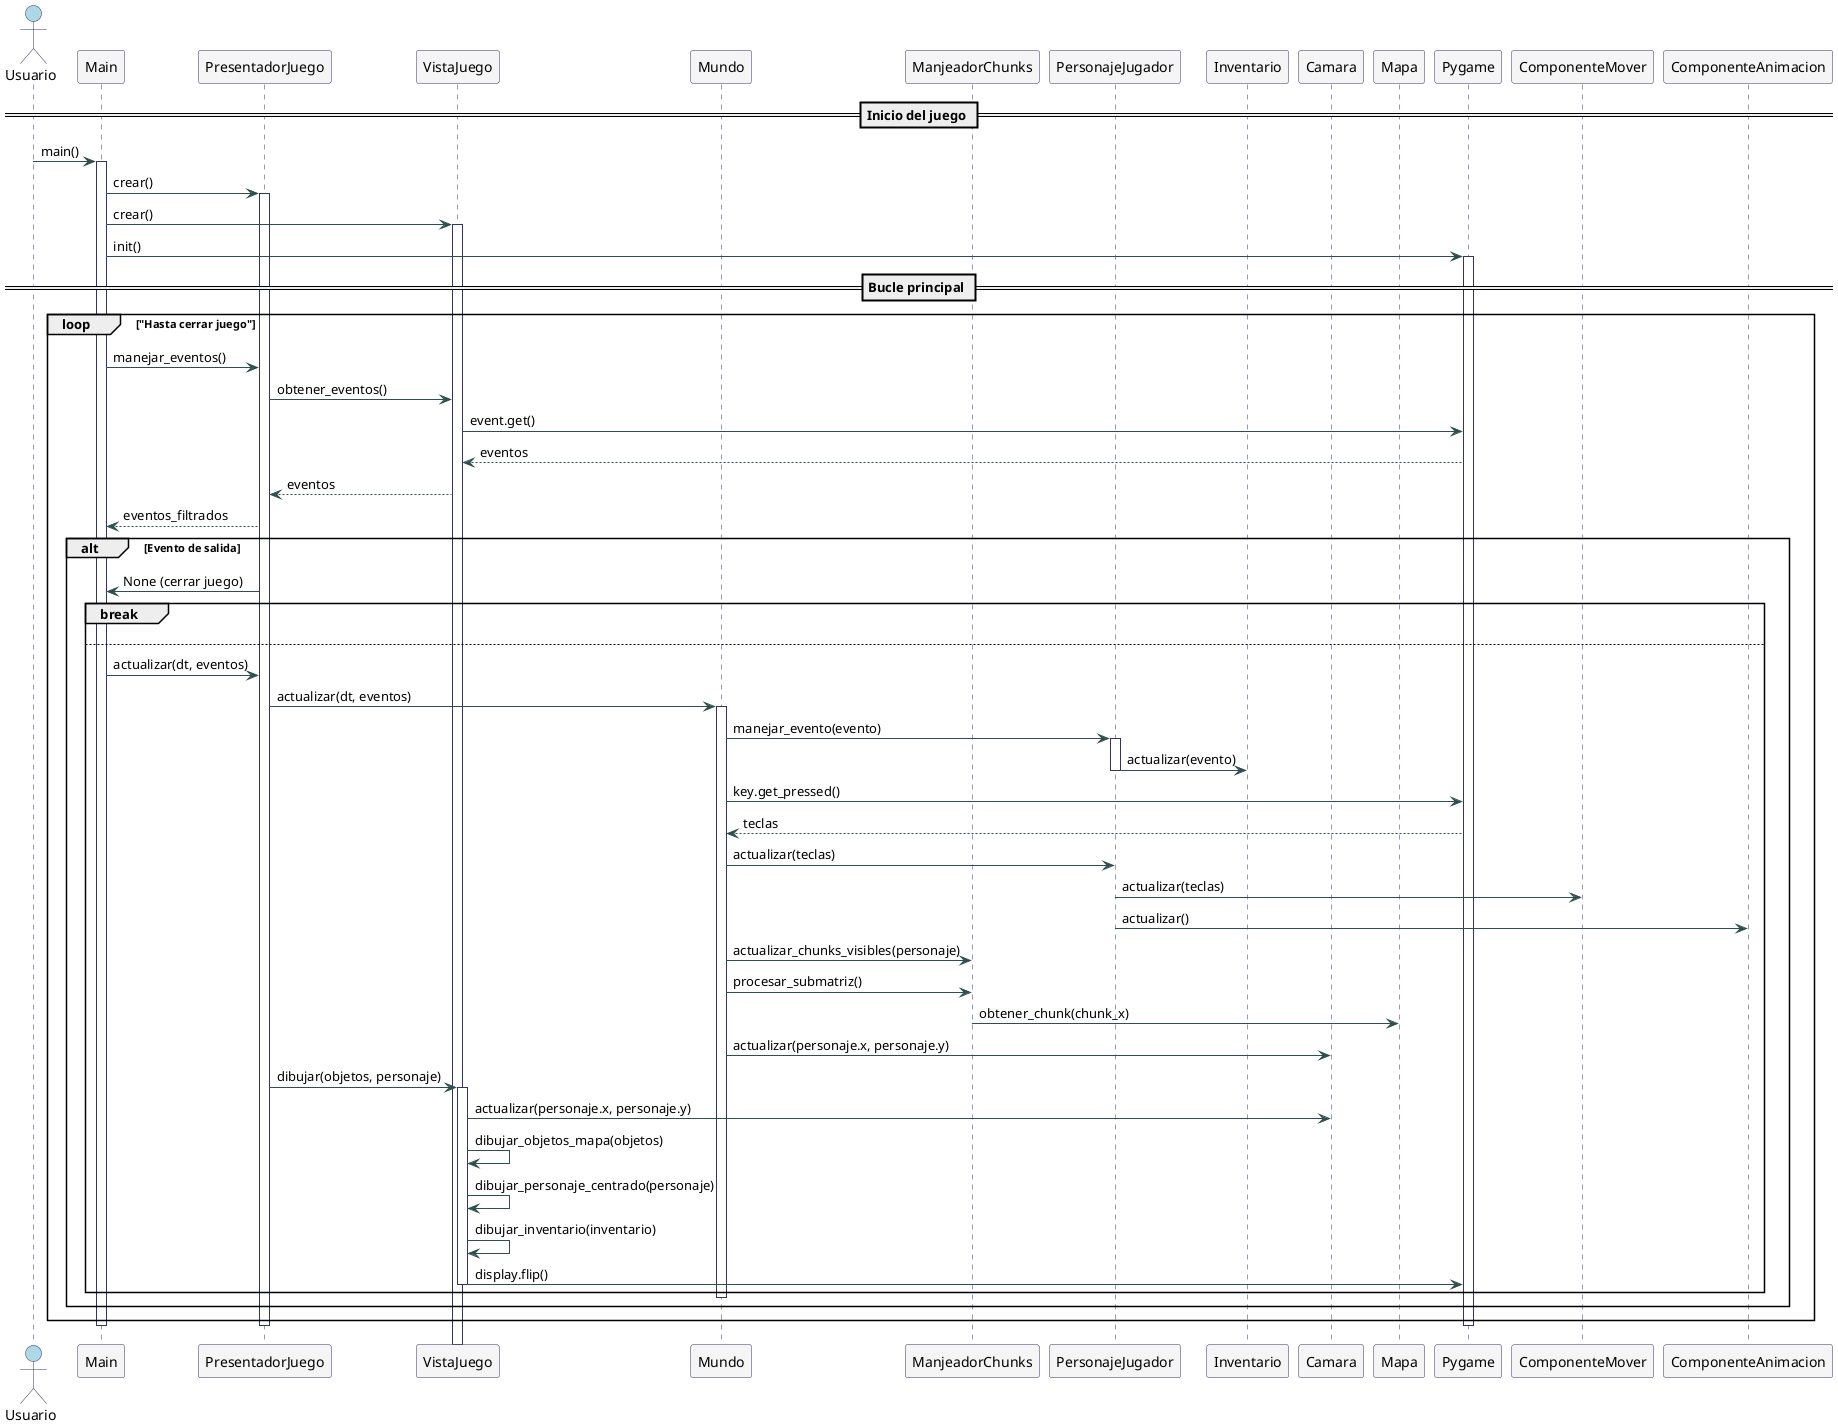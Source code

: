 @startuml DiagramaSecuencia
!pragma teoz true

skinparam participant {
    BackgroundColor #F5F5F5
    BorderColor #333366
    FontSize 14
}
skinparam actor {
    BackgroundColor #DDEEFF
    BorderColor #333366
    FontSize 14
}
skinparam sequenceArrowColor DarkSlateGray
skinparam sequenceLifeLineBorderColor #333366

actor Usuario as usuario #LightBlue
participant Main
participant PresentadorJuego
participant VistaJuego
participant Mundo
participant ManjeadorChunks
participant PersonajeJugador
participant Inventario
participant Camara
participant Mapa
participant Pygame

== Inicio del juego ==
usuario -> Main : main()
activate Main

Main -> PresentadorJuego : crear()
activate PresentadorJuego

Main -> VistaJuego : crear()
activate VistaJuego

Main -> Pygame : init()
activate Pygame

== Bucle principal ==
loop "Hasta cerrar juego"
    Main -> PresentadorJuego : manejar_eventos()
    PresentadorJuego -> VistaJuego : obtener_eventos()
    VistaJuego -> Pygame : event.get()
    VistaJuego <-- Pygame : eventos
    PresentadorJuego <-- VistaJuego : eventos
    Main <-- PresentadorJuego : eventos_filtrados

    alt Evento de salida
        PresentadorJuego -> Main : None (cerrar juego)
        break
    else
        Main -> PresentadorJuego : actualizar(dt, eventos)
        PresentadorJuego -> Mundo : actualizar(dt, eventos)
        activate Mundo

        Mundo -> PersonajeJugador : manejar_evento(evento)
        activate PersonajeJugador
        PersonajeJugador -> Inventario : actualizar(evento)
        deactivate Inventario
        deactivate PersonajeJugador

        Mundo -> Pygame : key.get_pressed()
        Mundo <-- Pygame : teclas
        Mundo -> PersonajeJugador : actualizar(teclas)
        PersonajeJugador -> ComponenteMover : actualizar(teclas)
        PersonajeJugador -> ComponenteAnimacion : actualizar()
        deactivate ComponenteMover
        deactivate ComponenteAnimacion

        Mundo -> ManjeadorChunks : actualizar_chunks_visibles(personaje)
        Mundo -> ManjeadorChunks : procesar_submatriz()
        ManjeadorChunks -> Mapa : obtener_chunk(chunk_x)
        deactivate Mapa

        Mundo -> Camara : actualizar(personaje.x, personaje.y)
        deactivate Camara

        PresentadorJuego -> VistaJuego : dibujar(objetos, personaje)
        activate VistaJuego
        VistaJuego -> Camara : actualizar(personaje.x, personaje.y)
        VistaJuego -> VistaJuego : dibujar_objetos_mapa(objetos)
        VistaJuego -> VistaJuego : dibujar_personaje_centrado(personaje)
        VistaJuego -> VistaJuego : dibujar_inventario(inventario)
        VistaJuego -> Pygame : display.flip()
        deactivate VistaJuego
        deactivate Mundo
    end
end

deactivate Pygame
deactivate PresentadorJuego
deactivate Main

note right: El ciclo termina cuando el usuario cierra la ventana o se detecta un evento de salida.
@enduml